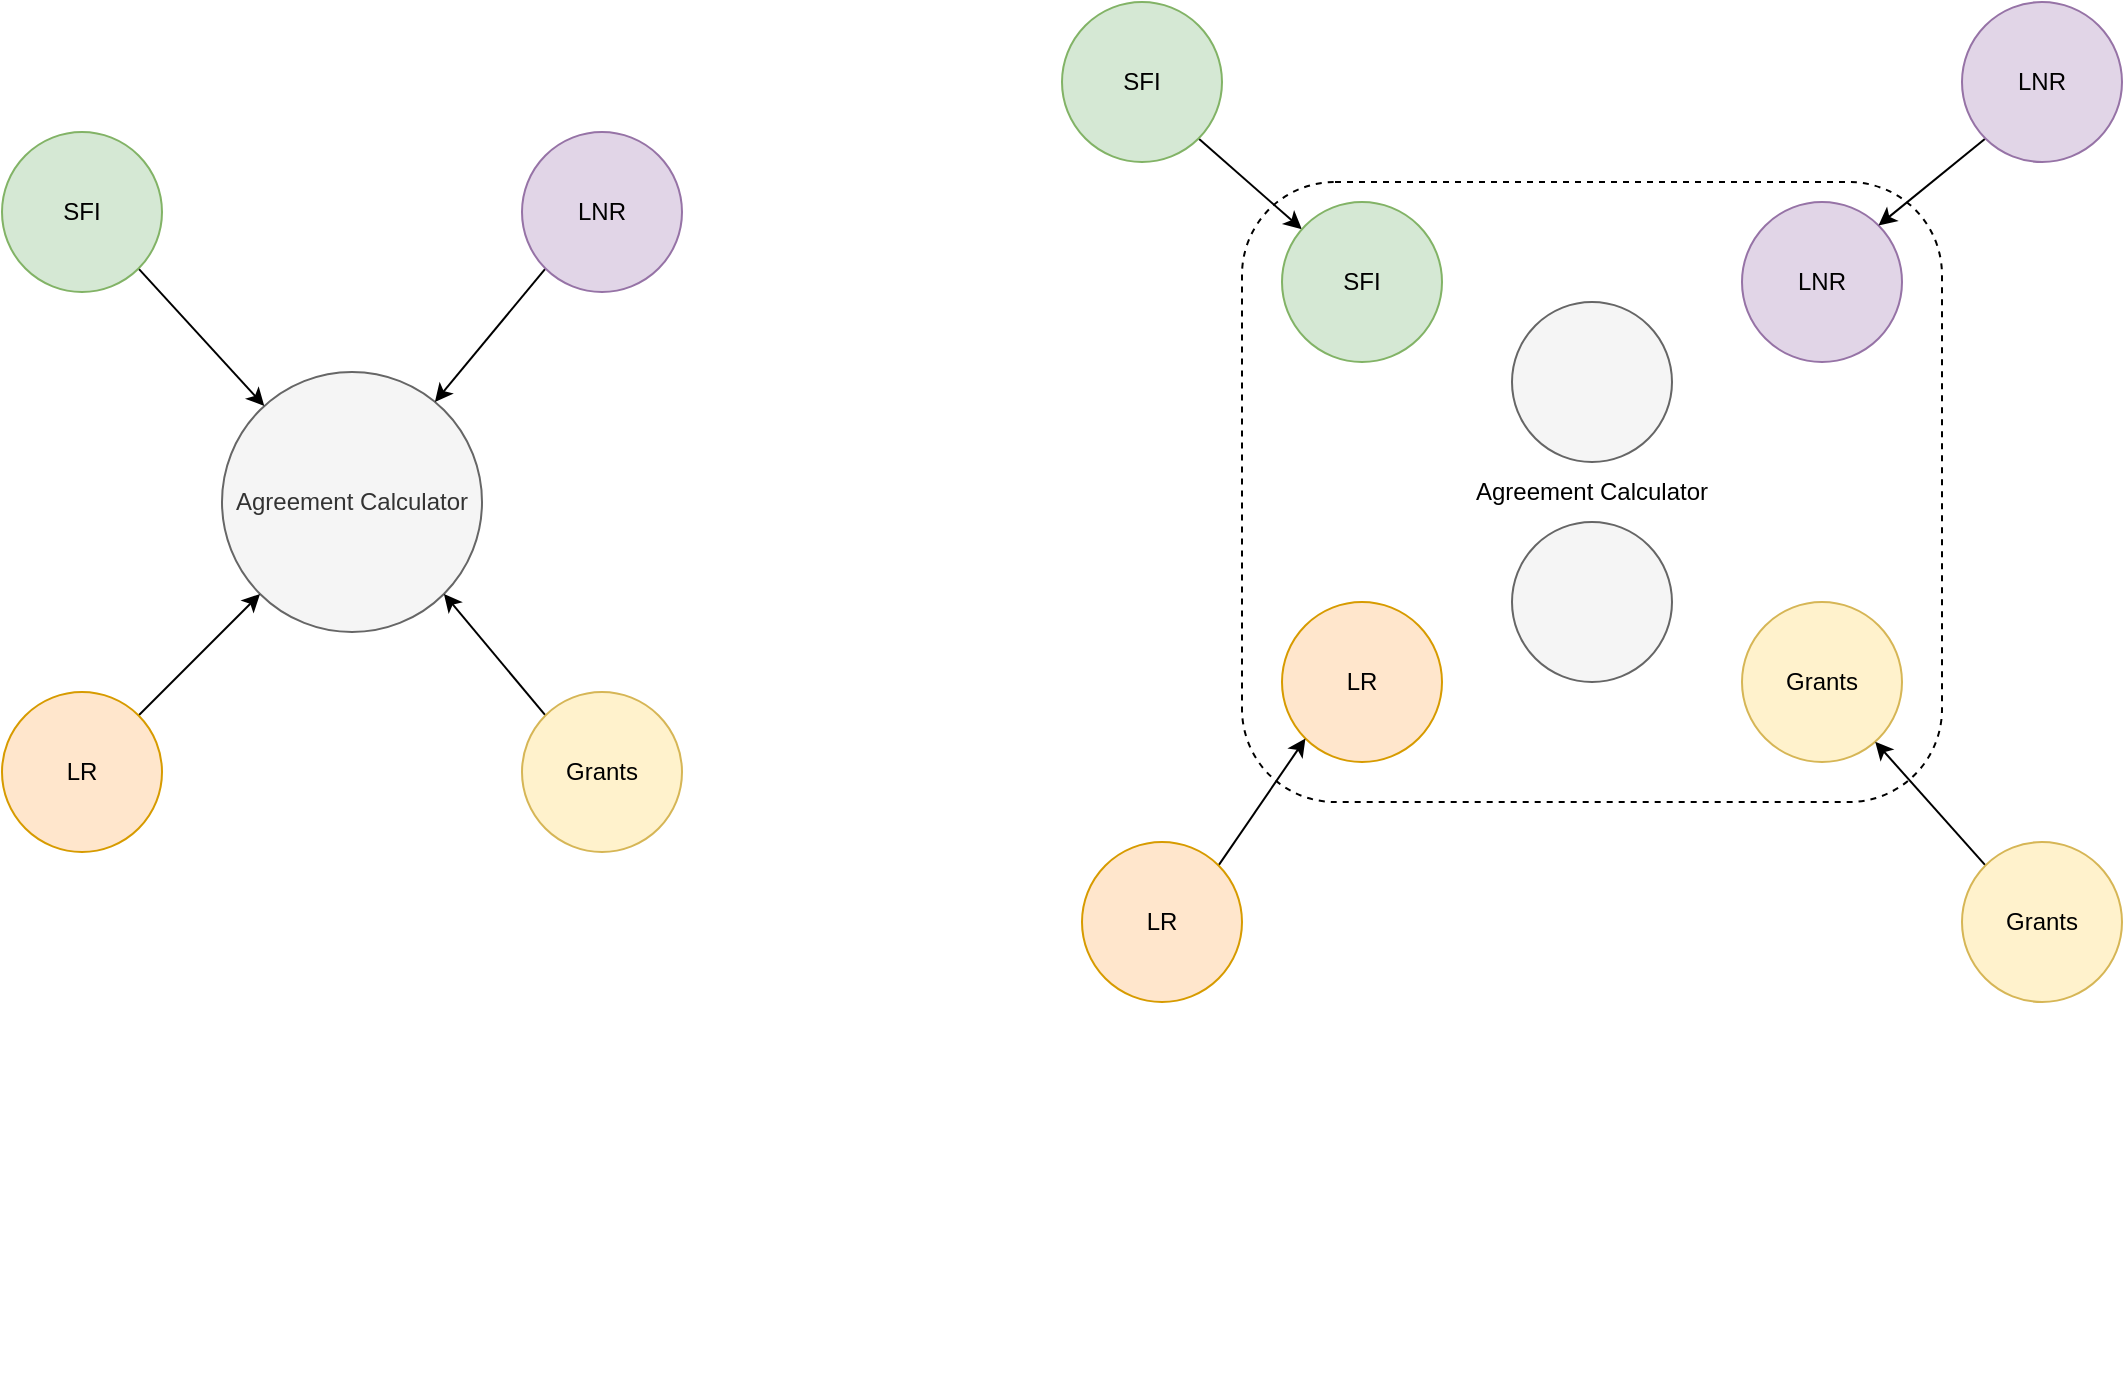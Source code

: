 <mxfile version="14.7.10" type="github">
  <diagram id="Js54alGn4AjX2zPeYyBl" name="Page-1">
    <mxGraphModel dx="1422" dy="762" grid="1" gridSize="10" guides="1" tooltips="1" connect="1" arrows="1" fold="1" page="1" pageScale="1" pageWidth="827" pageHeight="1169" math="0" shadow="0">
      <root>
        <mxCell id="0" />
        <mxCell id="1" parent="0" />
        <mxCell id="QRr55zgmmeQrsnKyoeg7-24" value="Agreement Calculator" style="rounded=1;whiteSpace=wrap;html=1;dashed=1;" vertex="1" parent="1">
          <mxGeometry x="710" y="105" width="350" height="310" as="geometry" />
        </mxCell>
        <mxCell id="QRr55zgmmeQrsnKyoeg7-1" value="Agreement Calculator" style="ellipse;whiteSpace=wrap;html=1;aspect=fixed;fillColor=#f5f5f5;strokeColor=#666666;fontColor=#333333;" vertex="1" parent="1">
          <mxGeometry x="200" y="200" width="130" height="130" as="geometry" />
        </mxCell>
        <mxCell id="QRr55zgmmeQrsnKyoeg7-12" style="edgeStyle=none;rounded=0;orthogonalLoop=1;jettySize=auto;html=1;exitX=1;exitY=1;exitDx=0;exitDy=0;" edge="1" parent="1" source="QRr55zgmmeQrsnKyoeg7-5" target="QRr55zgmmeQrsnKyoeg7-1">
          <mxGeometry relative="1" as="geometry" />
        </mxCell>
        <mxCell id="QRr55zgmmeQrsnKyoeg7-5" value="SFI" style="ellipse;whiteSpace=wrap;html=1;aspect=fixed;fillColor=#d5e8d4;strokeColor=#82b366;" vertex="1" parent="1">
          <mxGeometry x="90" y="80" width="80" height="80" as="geometry" />
        </mxCell>
        <mxCell id="QRr55zgmmeQrsnKyoeg7-11" style="edgeStyle=none;rounded=0;orthogonalLoop=1;jettySize=auto;html=1;exitX=0;exitY=1;exitDx=0;exitDy=0;" edge="1" parent="1" source="QRr55zgmmeQrsnKyoeg7-6" target="QRr55zgmmeQrsnKyoeg7-1">
          <mxGeometry relative="1" as="geometry" />
        </mxCell>
        <mxCell id="QRr55zgmmeQrsnKyoeg7-6" value="LNR" style="ellipse;whiteSpace=wrap;html=1;aspect=fixed;fillColor=#e1d5e7;strokeColor=#9673a6;" vertex="1" parent="1">
          <mxGeometry x="350" y="80" width="80" height="80" as="geometry" />
        </mxCell>
        <mxCell id="QRr55zgmmeQrsnKyoeg7-13" style="edgeStyle=none;rounded=0;orthogonalLoop=1;jettySize=auto;html=1;exitX=1;exitY=0;exitDx=0;exitDy=0;" edge="1" parent="1" source="QRr55zgmmeQrsnKyoeg7-7" target="QRr55zgmmeQrsnKyoeg7-1">
          <mxGeometry relative="1" as="geometry" />
        </mxCell>
        <mxCell id="QRr55zgmmeQrsnKyoeg7-7" value="LR" style="ellipse;whiteSpace=wrap;html=1;aspect=fixed;fillColor=#ffe6cc;strokeColor=#d79b00;" vertex="1" parent="1">
          <mxGeometry x="90" y="360" width="80" height="80" as="geometry" />
        </mxCell>
        <mxCell id="QRr55zgmmeQrsnKyoeg7-10" style="rounded=0;orthogonalLoop=1;jettySize=auto;html=1;exitX=0;exitY=0;exitDx=0;exitDy=0;entryX=1;entryY=1;entryDx=0;entryDy=0;" edge="1" parent="1" source="QRr55zgmmeQrsnKyoeg7-8" target="QRr55zgmmeQrsnKyoeg7-1">
          <mxGeometry relative="1" as="geometry" />
        </mxCell>
        <mxCell id="QRr55zgmmeQrsnKyoeg7-8" value="Grants" style="ellipse;whiteSpace=wrap;html=1;aspect=fixed;fillColor=#fff2cc;strokeColor=#d6b656;" vertex="1" parent="1">
          <mxGeometry x="350" y="360" width="80" height="80" as="geometry" />
        </mxCell>
        <mxCell id="QRr55zgmmeQrsnKyoeg7-14" value="" style="shape=image;html=1;verticalAlign=top;verticalLabelPosition=bottom;labelBackgroundColor=#ffffff;imageAspect=0;aspect=fixed;image=https://cdn3.iconfinder.com/data/icons/flat-actions-icons-9/792/Close_Icon_Dark-128.png" vertex="1" parent="1">
          <mxGeometry x="160" y="520" width="183" height="183" as="geometry" />
        </mxCell>
        <mxCell id="QRr55zgmmeQrsnKyoeg7-26" style="edgeStyle=none;rounded=0;orthogonalLoop=1;jettySize=auto;html=1;exitX=1;exitY=1;exitDx=0;exitDy=0;" edge="1" parent="1" source="QRr55zgmmeQrsnKyoeg7-15" target="QRr55zgmmeQrsnKyoeg7-16">
          <mxGeometry relative="1" as="geometry" />
        </mxCell>
        <mxCell id="QRr55zgmmeQrsnKyoeg7-15" value="SFI" style="ellipse;whiteSpace=wrap;html=1;aspect=fixed;fillColor=#d5e8d4;strokeColor=#82b366;" vertex="1" parent="1">
          <mxGeometry x="620" y="15" width="80" height="80" as="geometry" />
        </mxCell>
        <mxCell id="QRr55zgmmeQrsnKyoeg7-16" value="SFI" style="ellipse;whiteSpace=wrap;html=1;aspect=fixed;fillColor=#d5e8d4;strokeColor=#82b366;" vertex="1" parent="1">
          <mxGeometry x="730" y="115" width="80" height="80" as="geometry" />
        </mxCell>
        <mxCell id="QRr55zgmmeQrsnKyoeg7-17" value="" style="ellipse;whiteSpace=wrap;html=1;aspect=fixed;fillColor=#f5f5f5;strokeColor=#666666;fontColor=#333333;" vertex="1" parent="1">
          <mxGeometry x="845" y="165" width="80" height="80" as="geometry" />
        </mxCell>
        <mxCell id="QRr55zgmmeQrsnKyoeg7-18" value="LNR" style="ellipse;whiteSpace=wrap;html=1;aspect=fixed;fillColor=#e1d5e7;strokeColor=#9673a6;" vertex="1" parent="1">
          <mxGeometry x="960" y="115" width="80" height="80" as="geometry" />
        </mxCell>
        <mxCell id="QRr55zgmmeQrsnKyoeg7-27" style="edgeStyle=none;rounded=0;orthogonalLoop=1;jettySize=auto;html=1;exitX=0;exitY=1;exitDx=0;exitDy=0;entryX=1;entryY=0;entryDx=0;entryDy=0;" edge="1" parent="1" source="QRr55zgmmeQrsnKyoeg7-19" target="QRr55zgmmeQrsnKyoeg7-18">
          <mxGeometry relative="1" as="geometry" />
        </mxCell>
        <mxCell id="QRr55zgmmeQrsnKyoeg7-19" value="LNR" style="ellipse;whiteSpace=wrap;html=1;aspect=fixed;fillColor=#e1d5e7;strokeColor=#9673a6;" vertex="1" parent="1">
          <mxGeometry x="1070" y="15" width="80" height="80" as="geometry" />
        </mxCell>
        <mxCell id="QRr55zgmmeQrsnKyoeg7-20" value="Grants" style="ellipse;whiteSpace=wrap;html=1;aspect=fixed;fillColor=#fff2cc;strokeColor=#d6b656;" vertex="1" parent="1">
          <mxGeometry x="960" y="315" width="80" height="80" as="geometry" />
        </mxCell>
        <mxCell id="QRr55zgmmeQrsnKyoeg7-28" style="edgeStyle=none;rounded=0;orthogonalLoop=1;jettySize=auto;html=1;exitX=0;exitY=0;exitDx=0;exitDy=0;" edge="1" parent="1" source="QRr55zgmmeQrsnKyoeg7-21" target="QRr55zgmmeQrsnKyoeg7-20">
          <mxGeometry relative="1" as="geometry" />
        </mxCell>
        <mxCell id="QRr55zgmmeQrsnKyoeg7-21" value="Grants" style="ellipse;whiteSpace=wrap;html=1;aspect=fixed;fillColor=#fff2cc;strokeColor=#d6b656;" vertex="1" parent="1">
          <mxGeometry x="1070" y="435" width="80" height="80" as="geometry" />
        </mxCell>
        <mxCell id="QRr55zgmmeQrsnKyoeg7-22" value="LR" style="ellipse;whiteSpace=wrap;html=1;aspect=fixed;fillColor=#ffe6cc;strokeColor=#d79b00;" vertex="1" parent="1">
          <mxGeometry x="730" y="315" width="80" height="80" as="geometry" />
        </mxCell>
        <mxCell id="QRr55zgmmeQrsnKyoeg7-29" style="edgeStyle=none;rounded=0;orthogonalLoop=1;jettySize=auto;html=1;exitX=1;exitY=0;exitDx=0;exitDy=0;entryX=0;entryY=1;entryDx=0;entryDy=0;" edge="1" parent="1" source="QRr55zgmmeQrsnKyoeg7-23" target="QRr55zgmmeQrsnKyoeg7-22">
          <mxGeometry relative="1" as="geometry" />
        </mxCell>
        <mxCell id="QRr55zgmmeQrsnKyoeg7-23" value="LR" style="ellipse;whiteSpace=wrap;html=1;aspect=fixed;fillColor=#ffe6cc;strokeColor=#d79b00;" vertex="1" parent="1">
          <mxGeometry x="630" y="435" width="80" height="80" as="geometry" />
        </mxCell>
        <mxCell id="QRr55zgmmeQrsnKyoeg7-25" value="" style="ellipse;whiteSpace=wrap;html=1;aspect=fixed;fillColor=#f5f5f5;strokeColor=#666666;fontColor=#333333;" vertex="1" parent="1">
          <mxGeometry x="845" y="275" width="80" height="80" as="geometry" />
        </mxCell>
        <mxCell id="QRr55zgmmeQrsnKyoeg7-33" value="" style="shape=image;html=1;verticalAlign=top;verticalLabelPosition=bottom;labelBackgroundColor=#ffffff;imageAspect=0;aspect=fixed;image=https://cdn3.iconfinder.com/data/icons/miscellaneous-80/60/check-128.png;dashed=1;" vertex="1" parent="1">
          <mxGeometry x="827" y="547.5" width="128" height="128" as="geometry" />
        </mxCell>
      </root>
    </mxGraphModel>
  </diagram>
</mxfile>
